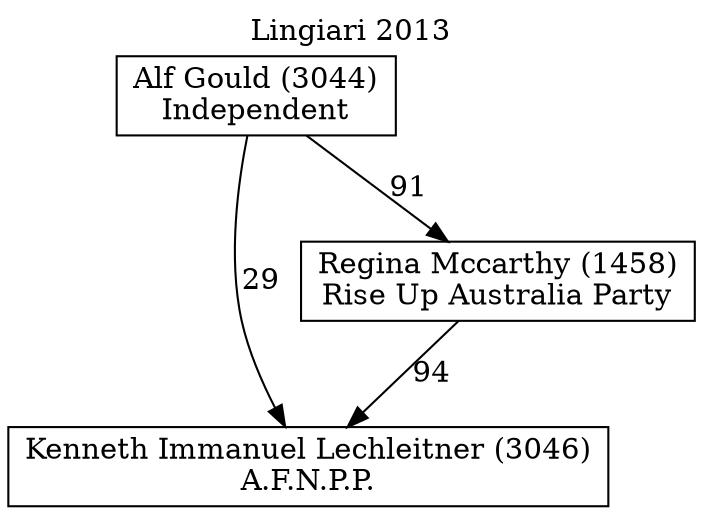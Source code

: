 // House preference flow
digraph "Kenneth Immanuel Lechleitner (3046)_Lingiari_2013" {
	graph [label="Lingiari 2013" labelloc=t mclimit=10]
	node [shape=box]
	"Kenneth Immanuel Lechleitner (3046)" [label="Kenneth Immanuel Lechleitner (3046)
A.F.N.P.P."]
	"Regina Mccarthy (1458)" [label="Regina Mccarthy (1458)
Rise Up Australia Party"]
	"Alf Gould (3044)" [label="Alf Gould (3044)
Independent"]
	"Regina Mccarthy (1458)" -> "Kenneth Immanuel Lechleitner (3046)" [label=94]
	"Alf Gould (3044)" -> "Regina Mccarthy (1458)" [label=91]
	"Alf Gould (3044)" -> "Kenneth Immanuel Lechleitner (3046)" [label=29]
}
